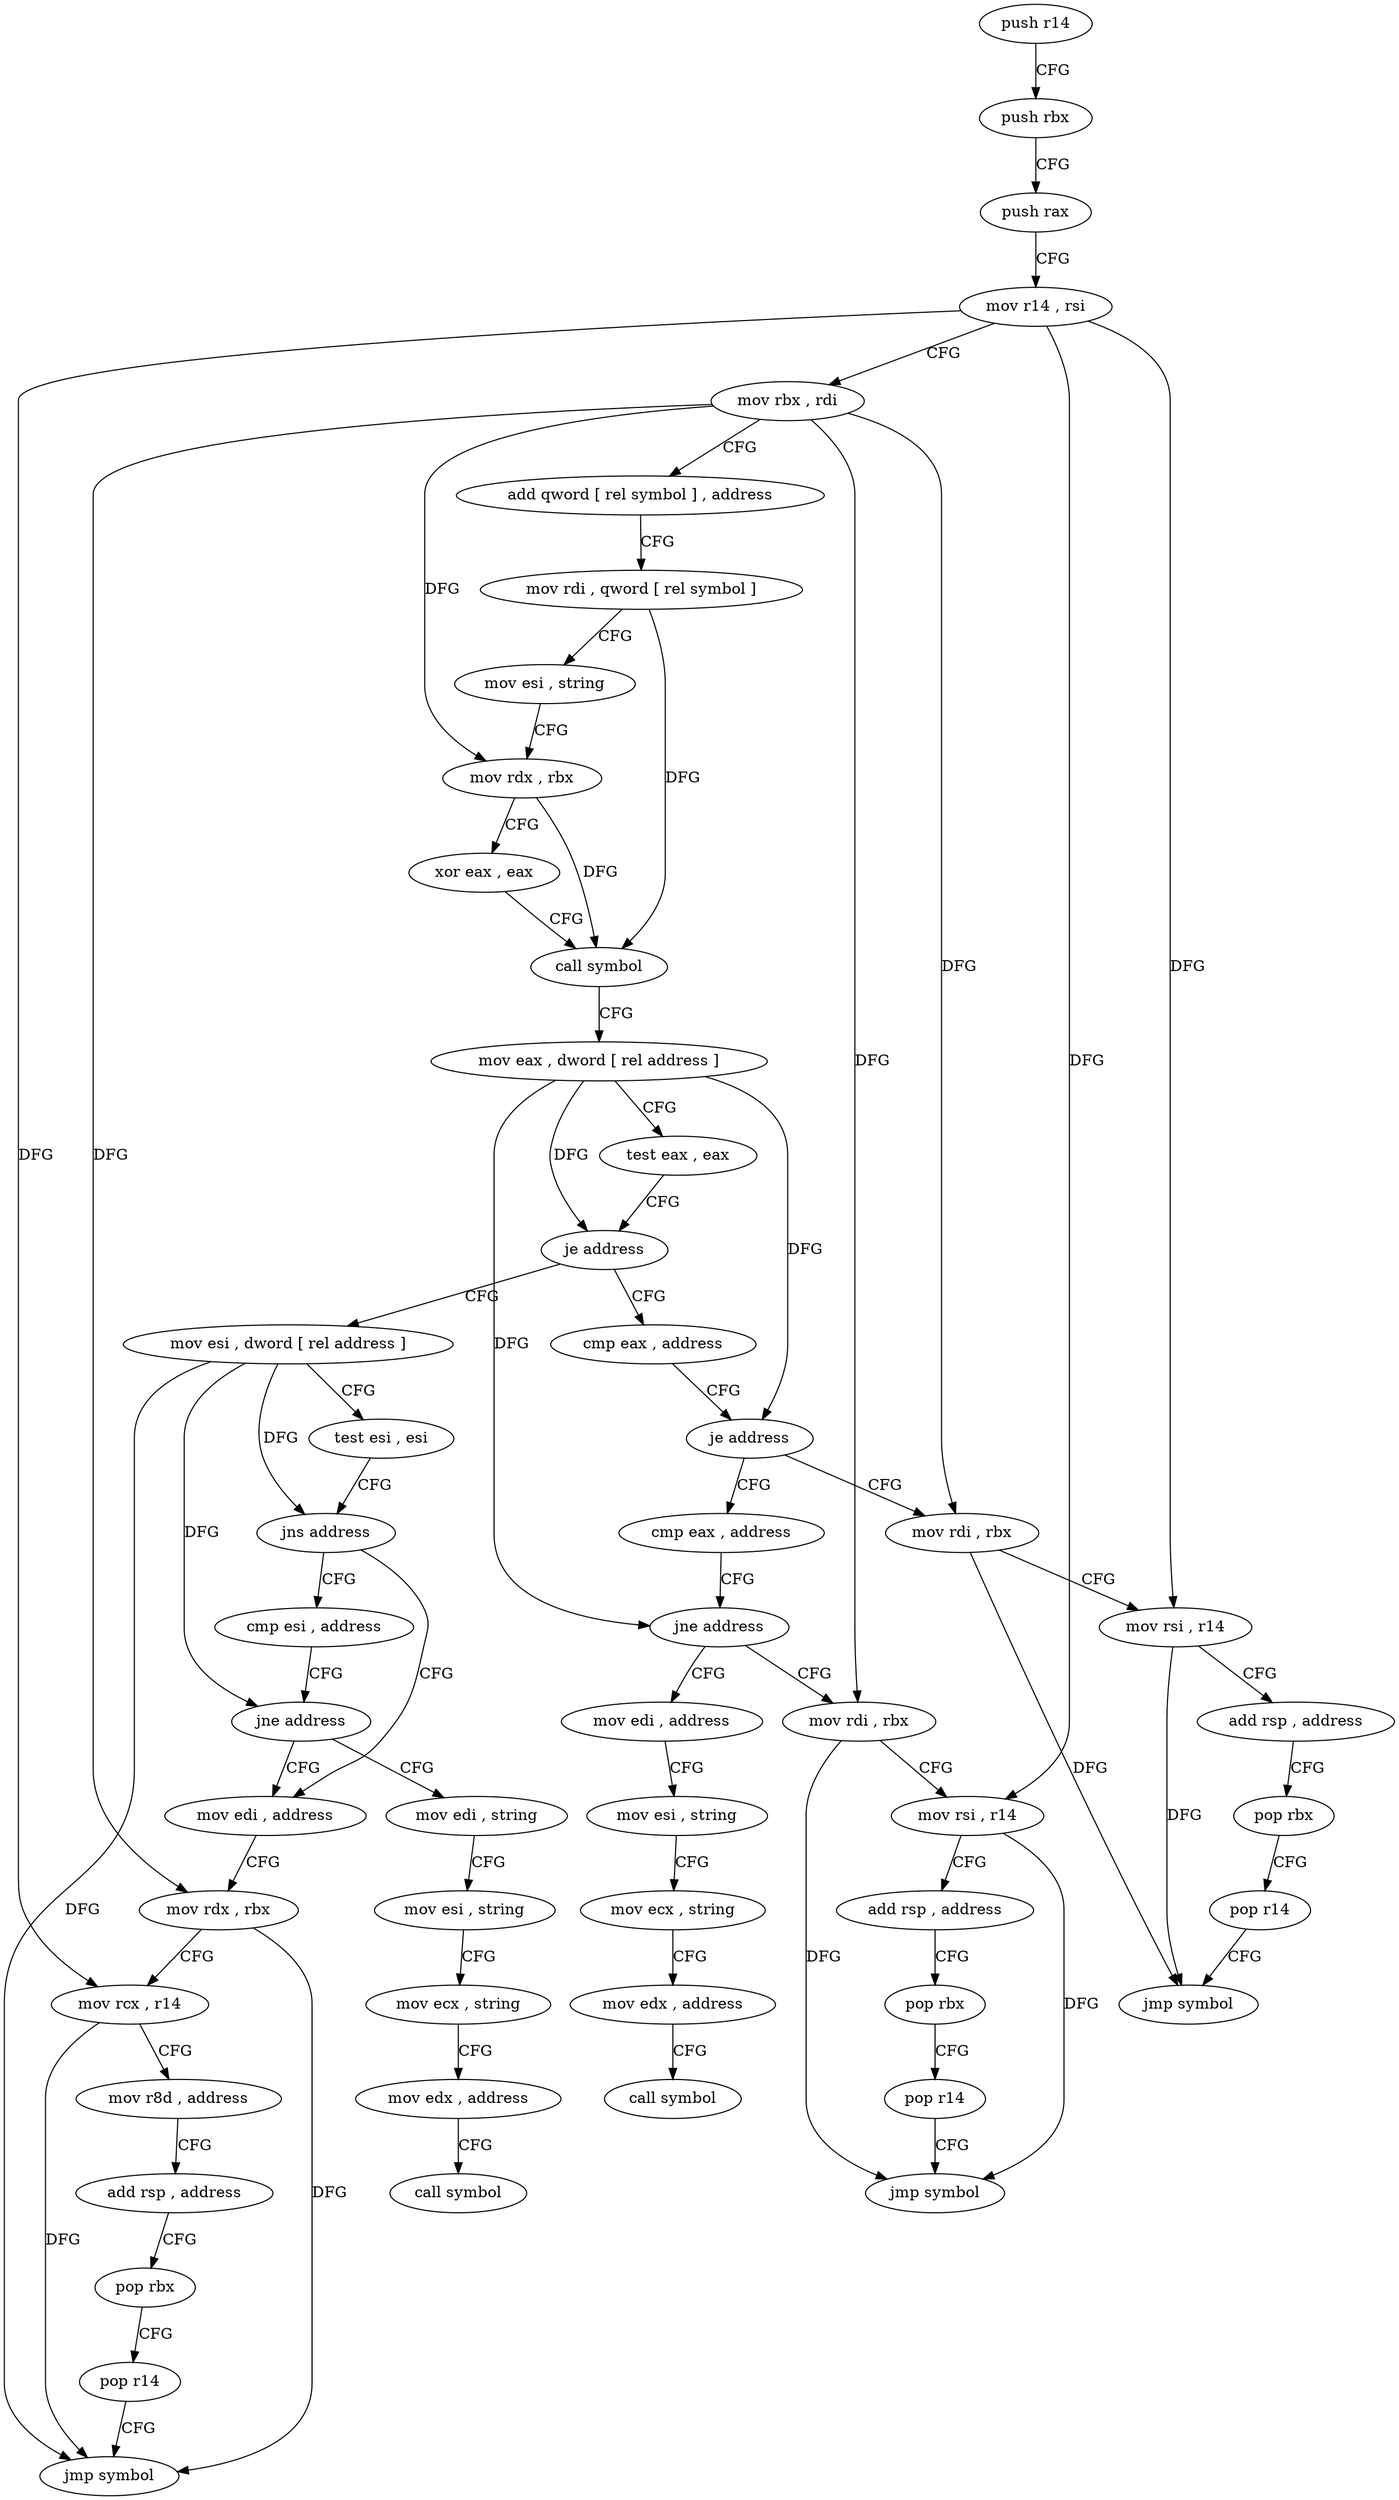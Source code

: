 digraph "func" {
"4230512" [label = "push r14" ]
"4230514" [label = "push rbx" ]
"4230515" [label = "push rax" ]
"4230516" [label = "mov r14 , rsi" ]
"4230519" [label = "mov rbx , rdi" ]
"4230522" [label = "add qword [ rel symbol ] , address" ]
"4230530" [label = "mov rdi , qword [ rel symbol ]" ]
"4230537" [label = "mov esi , string" ]
"4230542" [label = "mov rdx , rbx" ]
"4230545" [label = "xor eax , eax" ]
"4230547" [label = "call symbol" ]
"4230552" [label = "mov eax , dword [ rel address ]" ]
"4230558" [label = "test eax , eax" ]
"4230560" [label = "je address" ]
"4230608" [label = "mov esi , dword [ rel address ]" ]
"4230562" [label = "cmp eax , address" ]
"4230614" [label = "test esi , esi" ]
"4230616" [label = "jns address" ]
"4230623" [label = "mov edi , address" ]
"4230618" [label = "cmp esi , address" ]
"4230565" [label = "je address" ]
"4230590" [label = "mov rdi , rbx" ]
"4230567" [label = "cmp eax , address" ]
"4230628" [label = "mov rdx , rbx" ]
"4230631" [label = "mov rcx , r14" ]
"4230634" [label = "mov r8d , address" ]
"4230640" [label = "add rsp , address" ]
"4230644" [label = "pop rbx" ]
"4230645" [label = "pop r14" ]
"4230647" [label = "jmp symbol" ]
"4230621" [label = "jne address" ]
"4230677" [label = "mov edi , string" ]
"4230593" [label = "mov rsi , r14" ]
"4230596" [label = "add rsp , address" ]
"4230600" [label = "pop rbx" ]
"4230601" [label = "pop r14" ]
"4230603" [label = "jmp symbol" ]
"4230570" [label = "jne address" ]
"4230652" [label = "mov edi , address" ]
"4230572" [label = "mov rdi , rbx" ]
"4230682" [label = "mov esi , string" ]
"4230687" [label = "mov ecx , string" ]
"4230692" [label = "mov edx , address" ]
"4230697" [label = "call symbol" ]
"4230657" [label = "mov esi , string" ]
"4230662" [label = "mov ecx , string" ]
"4230667" [label = "mov edx , address" ]
"4230672" [label = "call symbol" ]
"4230575" [label = "mov rsi , r14" ]
"4230578" [label = "add rsp , address" ]
"4230582" [label = "pop rbx" ]
"4230583" [label = "pop r14" ]
"4230585" [label = "jmp symbol" ]
"4230512" -> "4230514" [ label = "CFG" ]
"4230514" -> "4230515" [ label = "CFG" ]
"4230515" -> "4230516" [ label = "CFG" ]
"4230516" -> "4230519" [ label = "CFG" ]
"4230516" -> "4230631" [ label = "DFG" ]
"4230516" -> "4230593" [ label = "DFG" ]
"4230516" -> "4230575" [ label = "DFG" ]
"4230519" -> "4230522" [ label = "CFG" ]
"4230519" -> "4230542" [ label = "DFG" ]
"4230519" -> "4230628" [ label = "DFG" ]
"4230519" -> "4230590" [ label = "DFG" ]
"4230519" -> "4230572" [ label = "DFG" ]
"4230522" -> "4230530" [ label = "CFG" ]
"4230530" -> "4230537" [ label = "CFG" ]
"4230530" -> "4230547" [ label = "DFG" ]
"4230537" -> "4230542" [ label = "CFG" ]
"4230542" -> "4230545" [ label = "CFG" ]
"4230542" -> "4230547" [ label = "DFG" ]
"4230545" -> "4230547" [ label = "CFG" ]
"4230547" -> "4230552" [ label = "CFG" ]
"4230552" -> "4230558" [ label = "CFG" ]
"4230552" -> "4230560" [ label = "DFG" ]
"4230552" -> "4230565" [ label = "DFG" ]
"4230552" -> "4230570" [ label = "DFG" ]
"4230558" -> "4230560" [ label = "CFG" ]
"4230560" -> "4230608" [ label = "CFG" ]
"4230560" -> "4230562" [ label = "CFG" ]
"4230608" -> "4230614" [ label = "CFG" ]
"4230608" -> "4230616" [ label = "DFG" ]
"4230608" -> "4230647" [ label = "DFG" ]
"4230608" -> "4230621" [ label = "DFG" ]
"4230562" -> "4230565" [ label = "CFG" ]
"4230614" -> "4230616" [ label = "CFG" ]
"4230616" -> "4230623" [ label = "CFG" ]
"4230616" -> "4230618" [ label = "CFG" ]
"4230623" -> "4230628" [ label = "CFG" ]
"4230618" -> "4230621" [ label = "CFG" ]
"4230565" -> "4230590" [ label = "CFG" ]
"4230565" -> "4230567" [ label = "CFG" ]
"4230590" -> "4230593" [ label = "CFG" ]
"4230590" -> "4230603" [ label = "DFG" ]
"4230567" -> "4230570" [ label = "CFG" ]
"4230628" -> "4230631" [ label = "CFG" ]
"4230628" -> "4230647" [ label = "DFG" ]
"4230631" -> "4230634" [ label = "CFG" ]
"4230631" -> "4230647" [ label = "DFG" ]
"4230634" -> "4230640" [ label = "CFG" ]
"4230640" -> "4230644" [ label = "CFG" ]
"4230644" -> "4230645" [ label = "CFG" ]
"4230645" -> "4230647" [ label = "CFG" ]
"4230621" -> "4230677" [ label = "CFG" ]
"4230621" -> "4230623" [ label = "CFG" ]
"4230677" -> "4230682" [ label = "CFG" ]
"4230593" -> "4230596" [ label = "CFG" ]
"4230593" -> "4230603" [ label = "DFG" ]
"4230596" -> "4230600" [ label = "CFG" ]
"4230600" -> "4230601" [ label = "CFG" ]
"4230601" -> "4230603" [ label = "CFG" ]
"4230570" -> "4230652" [ label = "CFG" ]
"4230570" -> "4230572" [ label = "CFG" ]
"4230652" -> "4230657" [ label = "CFG" ]
"4230572" -> "4230575" [ label = "CFG" ]
"4230572" -> "4230585" [ label = "DFG" ]
"4230682" -> "4230687" [ label = "CFG" ]
"4230687" -> "4230692" [ label = "CFG" ]
"4230692" -> "4230697" [ label = "CFG" ]
"4230657" -> "4230662" [ label = "CFG" ]
"4230662" -> "4230667" [ label = "CFG" ]
"4230667" -> "4230672" [ label = "CFG" ]
"4230575" -> "4230578" [ label = "CFG" ]
"4230575" -> "4230585" [ label = "DFG" ]
"4230578" -> "4230582" [ label = "CFG" ]
"4230582" -> "4230583" [ label = "CFG" ]
"4230583" -> "4230585" [ label = "CFG" ]
}
